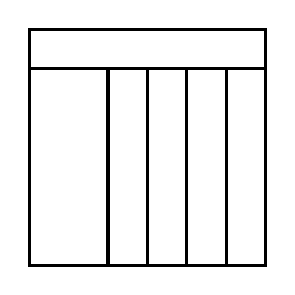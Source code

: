 \begin{tikzpicture}[very thick, scale=.5]
    \draw (0,5) rectangle (6,6);
    \draw (0,0) rectangle (2,5);
    \draw (2,0) rectangle (3,5);
    \draw (3,0) rectangle (4,5);
    \draw (4,0) rectangle (5,5);
    \draw (5,0) rectangle (6,5);
\end{tikzpicture}
